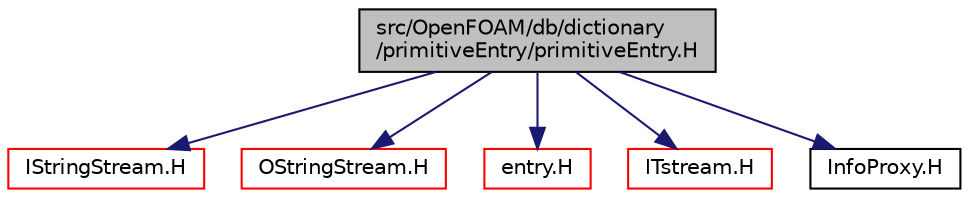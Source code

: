digraph "src/OpenFOAM/db/dictionary/primitiveEntry/primitiveEntry.H"
{
  bgcolor="transparent";
  edge [fontname="Helvetica",fontsize="10",labelfontname="Helvetica",labelfontsize="10"];
  node [fontname="Helvetica",fontsize="10",shape=record];
  Node1 [label="src/OpenFOAM/db/dictionary\l/primitiveEntry/primitiveEntry.H",height=0.2,width=0.4,color="black", fillcolor="grey75", style="filled", fontcolor="black"];
  Node1 -> Node2 [color="midnightblue",fontsize="10",style="solid",fontname="Helvetica"];
  Node2 [label="IStringStream.H",height=0.2,width=0.4,color="red",URL="$a08151.html"];
  Node1 -> Node3 [color="midnightblue",fontsize="10",style="solid",fontname="Helvetica"];
  Node3 [label="OStringStream.H",height=0.2,width=0.4,color="red",URL="$a08152.html"];
  Node1 -> Node4 [color="midnightblue",fontsize="10",style="solid",fontname="Helvetica"];
  Node4 [label="entry.H",height=0.2,width=0.4,color="red",URL="$a08013.html"];
  Node1 -> Node5 [color="midnightblue",fontsize="10",style="solid",fontname="Helvetica"];
  Node5 [label="ITstream.H",height=0.2,width=0.4,color="red",URL="$a08160.html"];
  Node1 -> Node6 [color="midnightblue",fontsize="10",style="solid",fontname="Helvetica"];
  Node6 [label="InfoProxy.H",height=0.2,width=0.4,color="black",URL="$a08107.html"];
}
